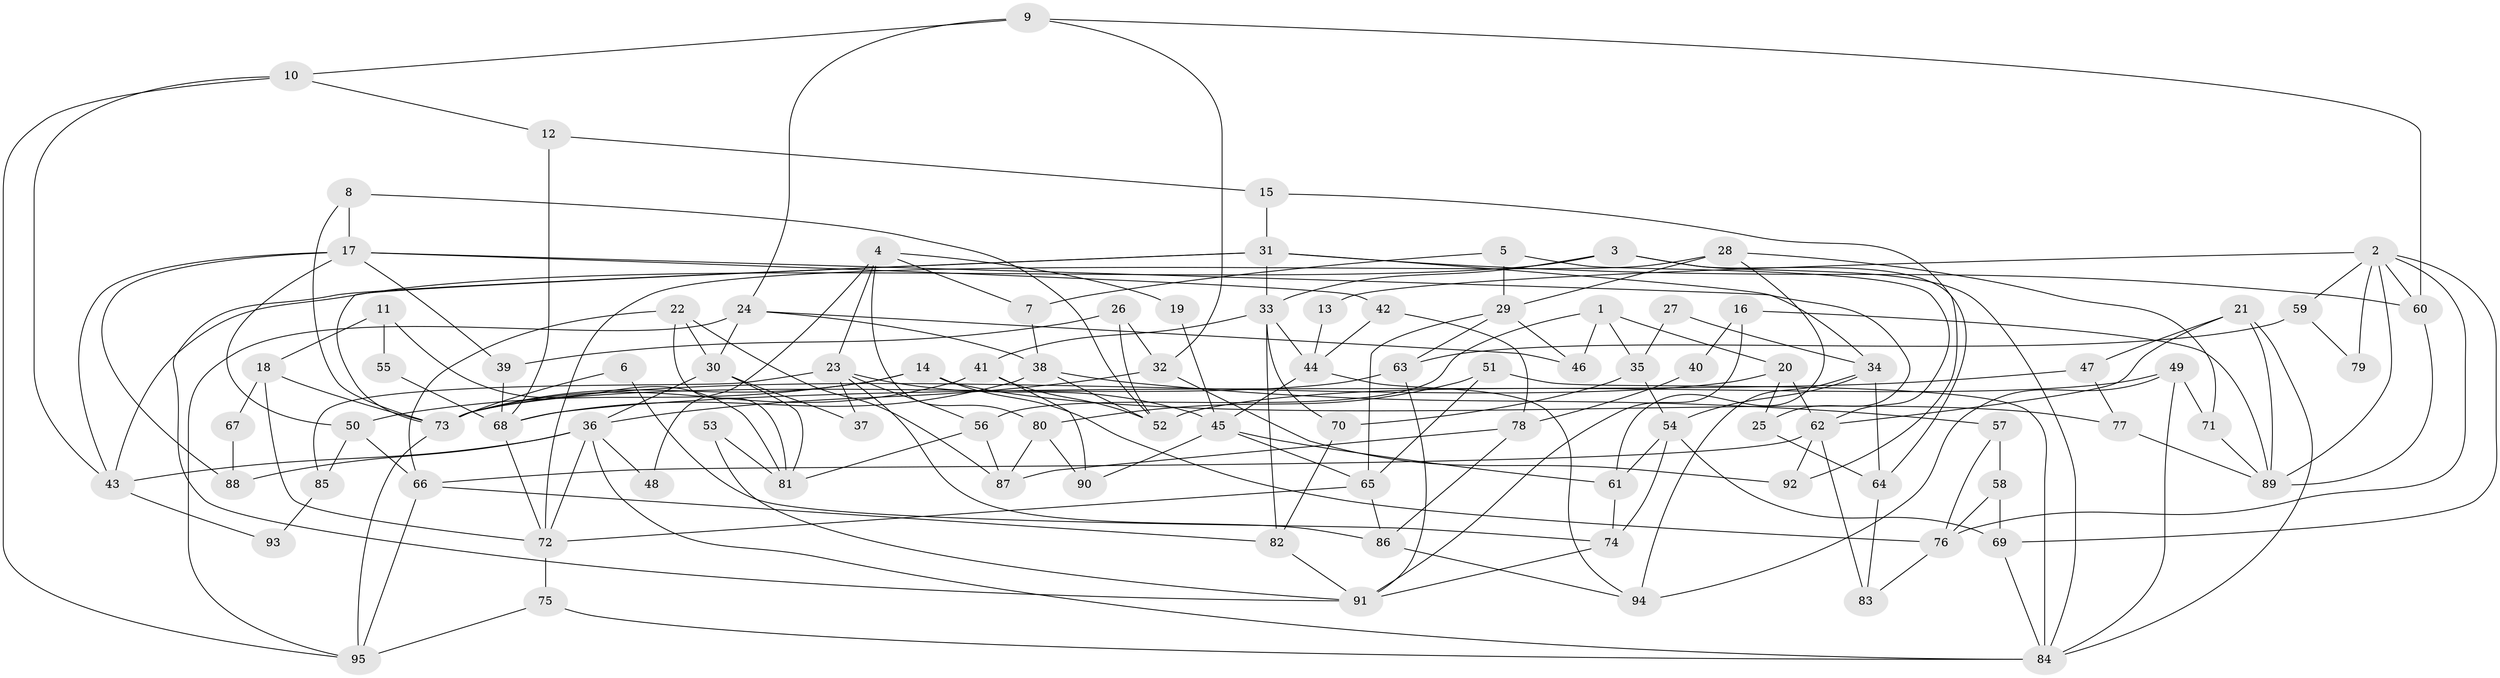 // coarse degree distribution, {2: 0.17857142857142858, 3: 0.14285714285714285, 4: 0.25, 9: 0.07142857142857142, 6: 0.10714285714285714, 5: 0.07142857142857142, 8: 0.07142857142857142, 7: 0.03571428571428571, 11: 0.03571428571428571, 12: 0.03571428571428571}
// Generated by graph-tools (version 1.1) at 2025/54/03/04/25 21:54:33]
// undirected, 95 vertices, 190 edges
graph export_dot {
graph [start="1"]
  node [color=gray90,style=filled];
  1;
  2;
  3;
  4;
  5;
  6;
  7;
  8;
  9;
  10;
  11;
  12;
  13;
  14;
  15;
  16;
  17;
  18;
  19;
  20;
  21;
  22;
  23;
  24;
  25;
  26;
  27;
  28;
  29;
  30;
  31;
  32;
  33;
  34;
  35;
  36;
  37;
  38;
  39;
  40;
  41;
  42;
  43;
  44;
  45;
  46;
  47;
  48;
  49;
  50;
  51;
  52;
  53;
  54;
  55;
  56;
  57;
  58;
  59;
  60;
  61;
  62;
  63;
  64;
  65;
  66;
  67;
  68;
  69;
  70;
  71;
  72;
  73;
  74;
  75;
  76;
  77;
  78;
  79;
  80;
  81;
  82;
  83;
  84;
  85;
  86;
  87;
  88;
  89;
  90;
  91;
  92;
  93;
  94;
  95;
  1 -- 56;
  1 -- 46;
  1 -- 20;
  1 -- 35;
  2 -- 60;
  2 -- 89;
  2 -- 13;
  2 -- 59;
  2 -- 69;
  2 -- 76;
  2 -- 79;
  3 -- 43;
  3 -- 33;
  3 -- 64;
  3 -- 84;
  4 -- 23;
  4 -- 7;
  4 -- 19;
  4 -- 48;
  4 -- 80;
  5 -- 62;
  5 -- 29;
  5 -- 7;
  6 -- 74;
  6 -- 73;
  7 -- 38;
  8 -- 73;
  8 -- 17;
  8 -- 52;
  9 -- 32;
  9 -- 10;
  9 -- 24;
  9 -- 60;
  10 -- 95;
  10 -- 43;
  10 -- 12;
  11 -- 81;
  11 -- 18;
  11 -- 55;
  12 -- 15;
  12 -- 68;
  13 -- 44;
  14 -- 73;
  14 -- 76;
  14 -- 50;
  14 -- 77;
  15 -- 92;
  15 -- 31;
  16 -- 91;
  16 -- 89;
  16 -- 40;
  17 -- 25;
  17 -- 50;
  17 -- 39;
  17 -- 42;
  17 -- 43;
  17 -- 88;
  18 -- 72;
  18 -- 73;
  18 -- 67;
  19 -- 45;
  20 -- 73;
  20 -- 25;
  20 -- 62;
  21 -- 89;
  21 -- 62;
  21 -- 47;
  21 -- 84;
  22 -- 30;
  22 -- 87;
  22 -- 66;
  22 -- 81;
  23 -- 45;
  23 -- 86;
  23 -- 37;
  23 -- 56;
  23 -- 85;
  24 -- 95;
  24 -- 30;
  24 -- 38;
  24 -- 46;
  25 -- 64;
  26 -- 39;
  26 -- 52;
  26 -- 32;
  27 -- 34;
  27 -- 35;
  28 -- 61;
  28 -- 71;
  28 -- 29;
  28 -- 72;
  29 -- 65;
  29 -- 46;
  29 -- 63;
  30 -- 36;
  30 -- 37;
  30 -- 81;
  31 -- 73;
  31 -- 34;
  31 -- 33;
  31 -- 60;
  31 -- 91;
  32 -- 36;
  32 -- 92;
  33 -- 70;
  33 -- 41;
  33 -- 44;
  33 -- 82;
  34 -- 94;
  34 -- 64;
  34 -- 54;
  35 -- 54;
  35 -- 70;
  36 -- 84;
  36 -- 72;
  36 -- 43;
  36 -- 48;
  36 -- 88;
  38 -- 52;
  38 -- 57;
  38 -- 68;
  39 -- 68;
  40 -- 78;
  41 -- 52;
  41 -- 73;
  41 -- 90;
  42 -- 44;
  42 -- 78;
  43 -- 93;
  44 -- 45;
  44 -- 94;
  45 -- 90;
  45 -- 61;
  45 -- 65;
  47 -- 68;
  47 -- 77;
  49 -- 84;
  49 -- 94;
  49 -- 52;
  49 -- 71;
  50 -- 66;
  50 -- 85;
  51 -- 65;
  51 -- 84;
  51 -- 80;
  53 -- 91;
  53 -- 81;
  54 -- 69;
  54 -- 61;
  54 -- 74;
  55 -- 68;
  56 -- 81;
  56 -- 87;
  57 -- 76;
  57 -- 58;
  58 -- 69;
  58 -- 76;
  59 -- 63;
  59 -- 79;
  60 -- 89;
  61 -- 74;
  62 -- 66;
  62 -- 83;
  62 -- 92;
  63 -- 73;
  63 -- 91;
  64 -- 83;
  65 -- 72;
  65 -- 86;
  66 -- 82;
  66 -- 95;
  67 -- 88;
  68 -- 72;
  69 -- 84;
  70 -- 82;
  71 -- 89;
  72 -- 75;
  73 -- 95;
  74 -- 91;
  75 -- 84;
  75 -- 95;
  76 -- 83;
  77 -- 89;
  78 -- 87;
  78 -- 86;
  80 -- 87;
  80 -- 90;
  82 -- 91;
  85 -- 93;
  86 -- 94;
}
